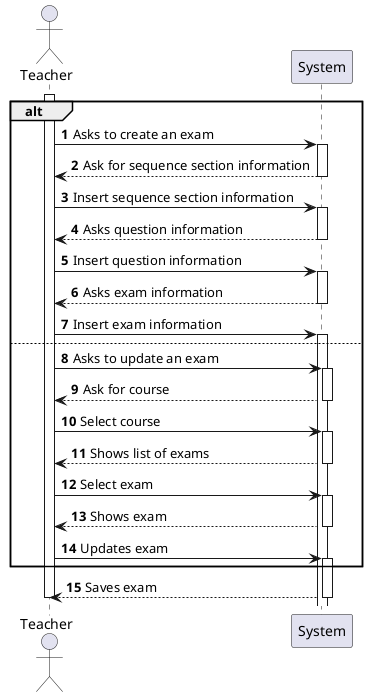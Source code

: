 @startuml
autonumber

autoactivate on

actor Teacher
activate Teacher

alt
Teacher -> System: Asks to create an exam
System --> Teacher: Ask for sequence section information
Teacher -> System: Insert sequence section information
System --> Teacher: Asks question information
Teacher -> System: Insert question information
System --> Teacher: Asks exam information
Teacher -> System: Insert exam information
else

Teacher -> System: Asks to update an exam
System --> Teacher: Ask for course
Teacher -> System: Select course
System --> Teacher: Shows list of exams
Teacher -> System: Select exam
System --> Teacher: Shows exam
Teacher -> System: Updates exam
end
System --> Teacher: Saves exam


deactivate Teacher

@enduml